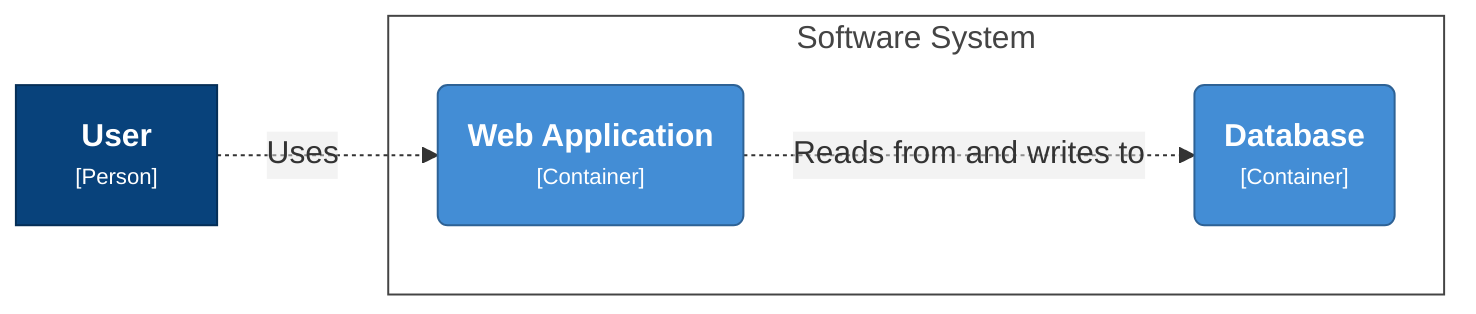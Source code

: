 graph LR
  linkStyle default fill:#ffffff

  1["<div style='font-weight: bold'>User</div><div style='font-size: 70%; margin-top: 0px'>[Person]</div>"]
  style 1 fill:#08427b,stroke:#052e56,color:#ffffff

  subgraph 2 [Software System]
    style 2 fill:#ffffff,stroke:#444444,color:#444444

    3("<div style='font-weight: bold'>Web Application</div><div style='font-size: 70%; margin-top: 0px'>[Container]</div>")
    style 3 fill:#438dd5,stroke:#2e6295,color:#ffffff
    6("<div style='font-weight: bold'>Database</div><div style='font-size: 70%; margin-top: 0px'>[Container]</div>")
    style 6 fill:#438dd5,stroke:#2e6295,color:#ffffff
  end

  1-. "<div>Uses</div><div style='font-size: 70%'></div>" .->3
  3-. "<div>Reads from and writes to</div><div style='font-size: 70%'></div>" .->6